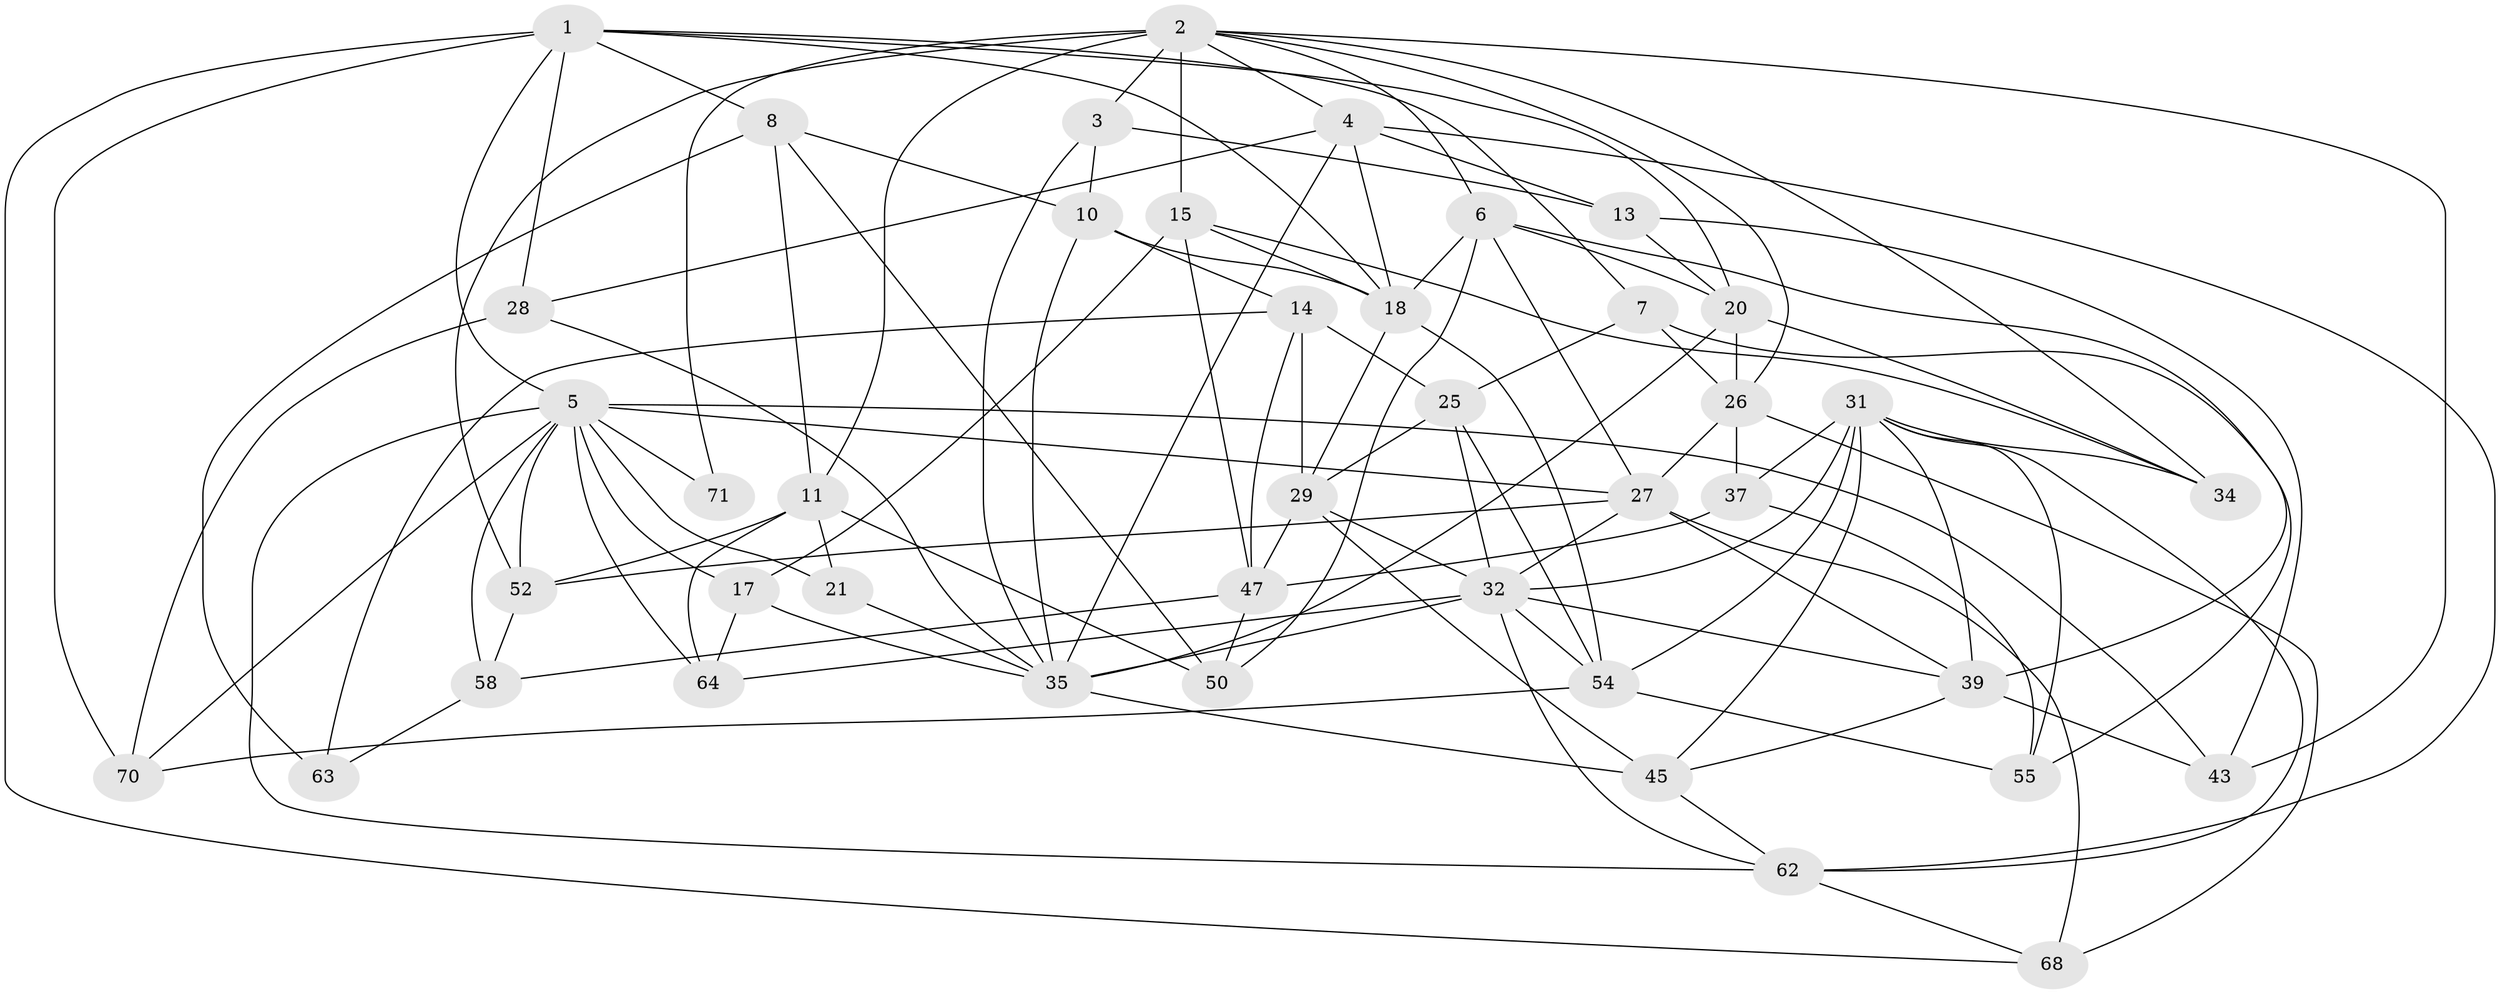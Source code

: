 // original degree distribution, {4: 1.0}
// Generated by graph-tools (version 1.1) at 2025/20/03/04/25 18:20:53]
// undirected, 42 vertices, 114 edges
graph export_dot {
graph [start="1"]
  node [color=gray90,style=filled];
  1 [super="+44+78"];
  2 [super="+9+51"];
  3;
  4 [super="+67"];
  5 [super="+19+40+23"];
  6 [super="+24"];
  7;
  8 [super="+22"];
  10 [super="+12"];
  11 [super="+41+48"];
  13;
  14 [super="+16"];
  15 [super="+72"];
  17;
  18 [super="+42+33"];
  20 [super="+36"];
  21;
  25 [super="+79"];
  26 [super="+30"];
  27 [super="+38"];
  28;
  29 [super="+57"];
  31 [super="+65"];
  32 [super="+56+66"];
  34;
  35 [super="+75"];
  37;
  39 [super="+76"];
  43;
  45 [super="+53"];
  47 [super="+74"];
  50;
  52 [super="+60"];
  54 [super="+61"];
  55;
  58;
  62 [super="+84"];
  63;
  64;
  68;
  70;
  71;
  1 -- 7;
  1 -- 20;
  1 -- 8;
  1 -- 5;
  1 -- 28;
  1 -- 70;
  1 -- 68;
  1 -- 18;
  2 -- 15 [weight=2];
  2 -- 11;
  2 -- 3;
  2 -- 4;
  2 -- 71 [weight=2];
  2 -- 43;
  2 -- 52;
  2 -- 26;
  2 -- 34;
  2 -- 6;
  3 -- 35;
  3 -- 13;
  3 -- 10;
  4 -- 13;
  4 -- 35;
  4 -- 28;
  4 -- 62;
  4 -- 18;
  5 -- 64;
  5 -- 71 [weight=2];
  5 -- 17;
  5 -- 52;
  5 -- 21;
  5 -- 27;
  5 -- 62;
  5 -- 70;
  5 -- 58;
  5 -- 43;
  6 -- 50;
  6 -- 27;
  6 -- 20;
  6 -- 39;
  6 -- 18;
  7 -- 55;
  7 -- 26;
  7 -- 25;
  8 -- 63 [weight=2];
  8 -- 10;
  8 -- 50;
  8 -- 11;
  10 -- 18 [weight=2];
  10 -- 35;
  10 -- 14;
  11 -- 21 [weight=2];
  11 -- 64;
  11 -- 52 [weight=2];
  11 -- 50;
  13 -- 43;
  13 -- 20;
  14 -- 63;
  14 -- 47;
  14 -- 25 [weight=2];
  14 -- 29;
  15 -- 34;
  15 -- 17;
  15 -- 47;
  15 -- 18;
  17 -- 64;
  17 -- 35;
  18 -- 29;
  18 -- 54;
  20 -- 26;
  20 -- 34;
  20 -- 35;
  21 -- 35;
  25 -- 32;
  25 -- 54;
  25 -- 29;
  26 -- 37;
  26 -- 68;
  26 -- 27;
  27 -- 39;
  27 -- 32 [weight=2];
  27 -- 68;
  27 -- 52;
  28 -- 70;
  28 -- 35;
  29 -- 47;
  29 -- 32;
  29 -- 45;
  31 -- 39;
  31 -- 55;
  31 -- 34;
  31 -- 32;
  31 -- 37;
  31 -- 54;
  31 -- 45;
  31 -- 62;
  32 -- 64;
  32 -- 54;
  32 -- 62;
  32 -- 39;
  32 -- 35;
  35 -- 45 [weight=2];
  37 -- 55;
  37 -- 47;
  39 -- 43;
  39 -- 45;
  45 -- 62;
  47 -- 50;
  47 -- 58;
  52 -- 58;
  54 -- 70;
  54 -- 55;
  58 -- 63;
  62 -- 68;
}

